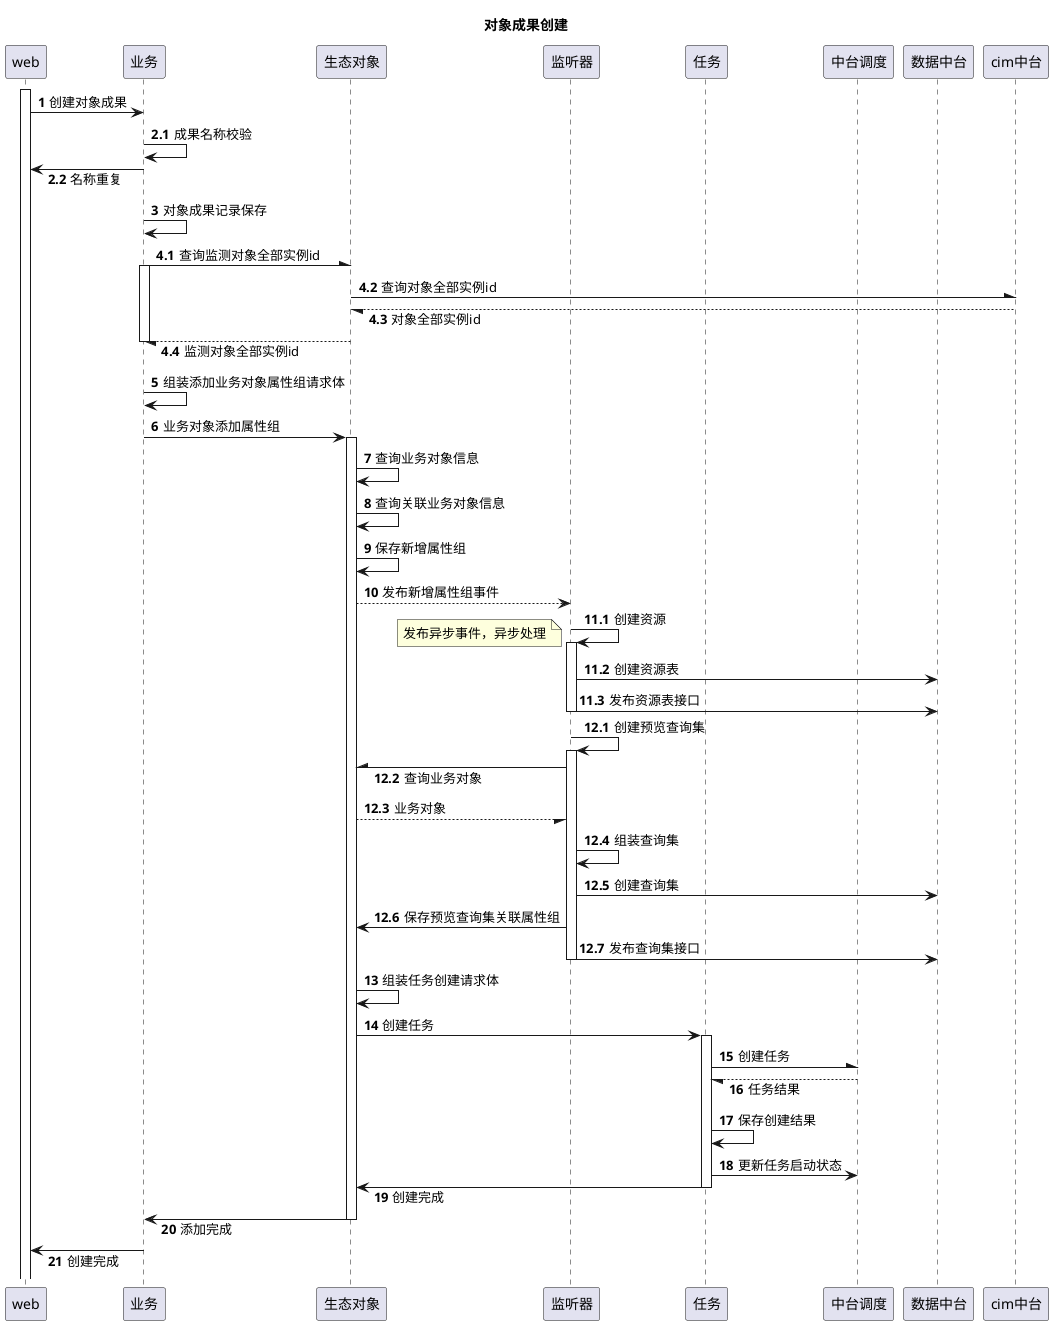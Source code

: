 @startuml

title 对象成果创建

participant web as web
participant 业务 as business
participant 生态对象 as ecoObject
participant 监听器 as listener
participant 任务 as task
participant 中台调度 as schedule
participant 数据中台 as gdc
participant cim中台 as cim

skinparam responseMessageBelowArrow true

activate web
autonumber 1
web -> business: 创建对象成果
autonumber 2.1
business-> business: 成果名称校验
web <- business: 名称重复
autonumber 3
business-> business: 对象成果记录保存

autonumber 4.1
business-\ ecoObject: 查询监测对象全部实例id
activate business
ecoObject -\ cim: 查询对象全部实例id
ecoObject \-- cim: 对象全部实例id
business \-- ecoObject: 监测对象全部实例id
deactivate business

autonumber 5
business->business: 组装添加业务对象属性组请求体
business->ecoObject: 业务对象添加属性组
activate ecoObject
ecoObject -> ecoObject: 查询业务对象信息
ecoObject -> ecoObject: 查询关联业务对象信息
ecoObject -> ecoObject: 保存新增属性组

ecoObject --> listener: 发布新增属性组事件
autonumber 11.1
listener -> listener: 创建资源
note left
发布异步事件，异步处理
end note
activate listener
listener -> gdc: 创建资源表
listener -> gdc: 发布资源表接口
deactivate listener

autonumber 12.1
listener -> listener: 创建预览查询集
activate listener
ecoObject /- listener: 查询业务对象
ecoObject --/ listener: 业务对象
listener -> listener: 组装查询集
listener -> gdc: 创建查询集
listener -> ecoObject: 保存预览查询集关联属性组
listener -> gdc: 发布查询集接口
deactivate listener

autonumber 13
ecoObject-> ecoObject: 组装任务创建请求体

ecoObject-> task: 创建任务
activate task
task -\ schedule: 创建任务
task \-- schedule: 任务结果
task -> task: 保存创建结果
task -> schedule: 更新任务启动状态
ecoObject<- task: 创建完成
deactivate task

business<- ecoObject: 添加完成
deactivate ecoObject
web<-business: 创建完成
@enduml